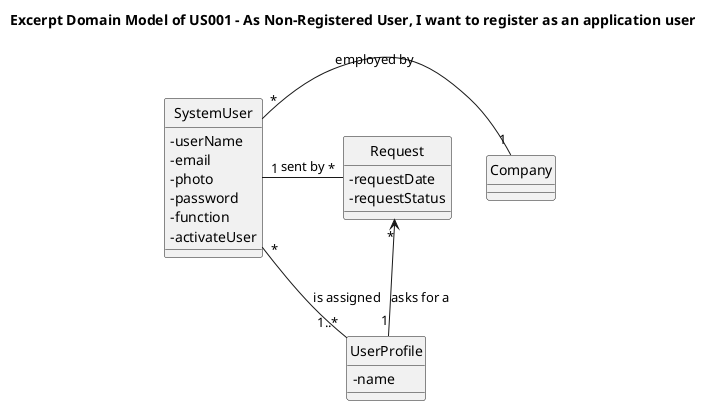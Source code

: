 @startuml
'https://plantuml.com/class-diagram
skinparam classAttributeIconSize 0
hide circle

title Excerpt Domain Model of US001 - As Non-Registered User, I want to register as an application user

together {
class Company{
}
'class Resource{
'- startDate
'- endDate
'- costPerHour
'- percentageOfAllocation
'}
'class ProjectRole{
'- name
'}
class UserProfile{
- name
}
class Request{
- requestDate
- requestStatus
}
class SystemUser{
- userName
- email
- photo
- password
- function
- activateUser
}
}

SystemUser "1" -- "*" Request: sent by
'SystemUser "1" -- "*" Resource: act as
Company "1" -left- "*" SystemUser: employed by
UserProfile "1..*" -- "*" SystemUser: is assigned
Request "*" <-- "1" UserProfile: asks for a
'Resource "*" -left- "1" ProjectRole: plays a
'Resource "*" -left-> "1" ProjectTeam: is associate
@enduml